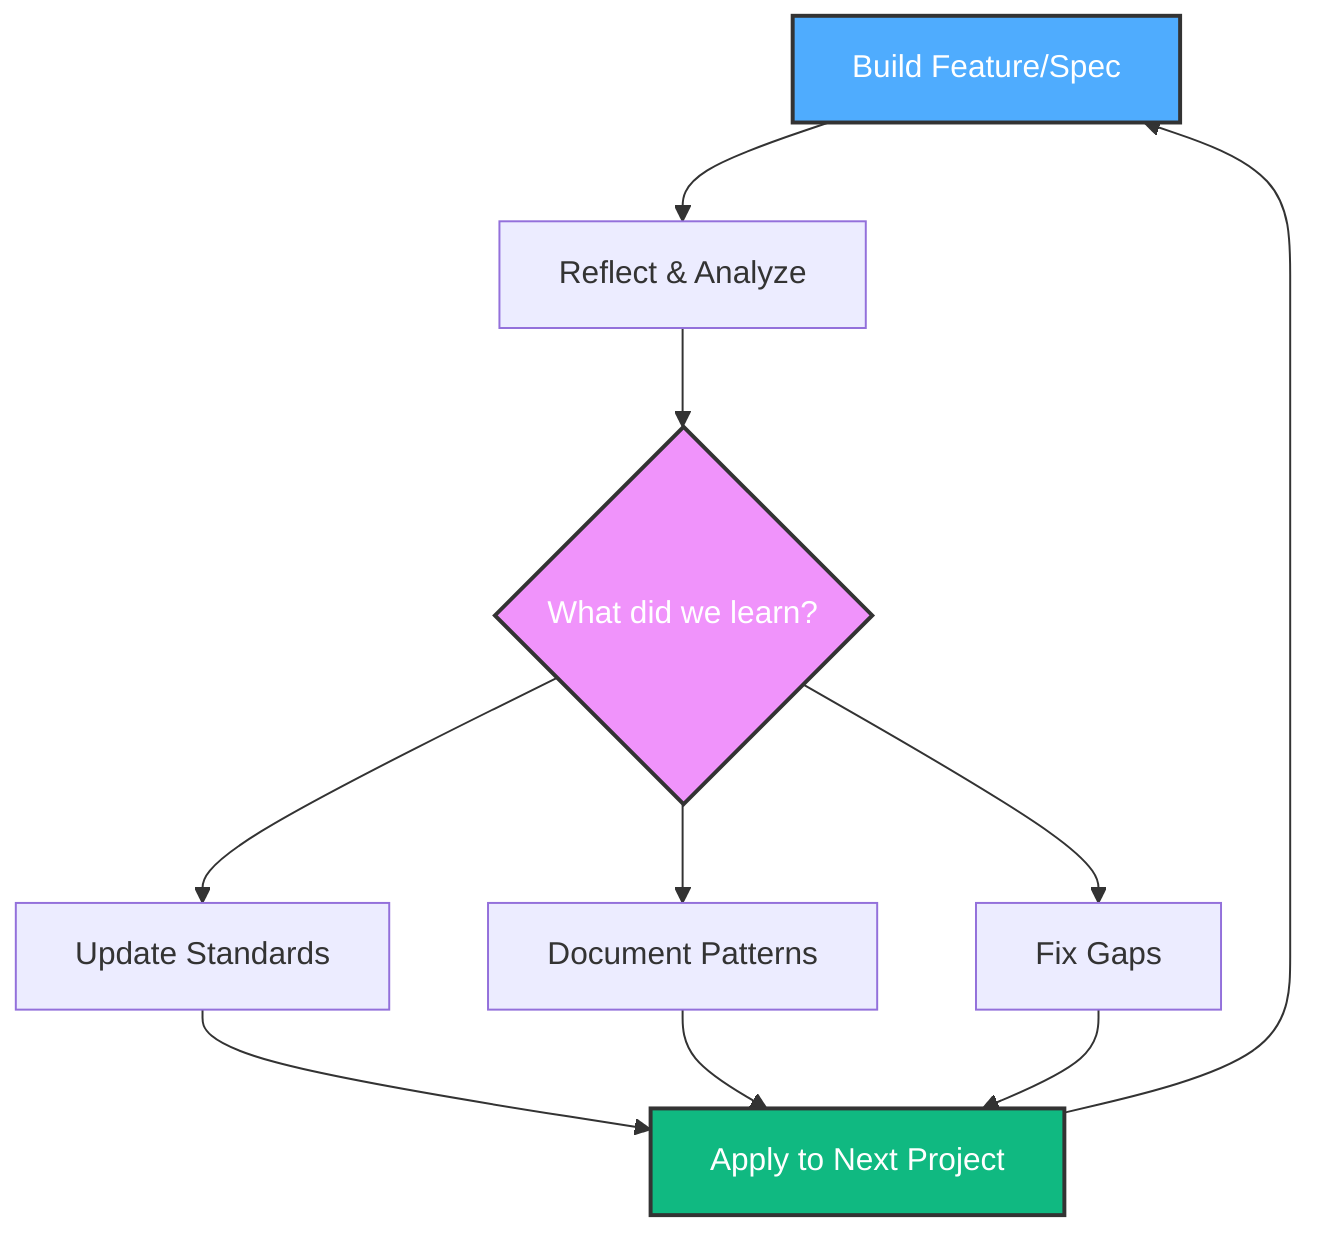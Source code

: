 graph TD
    A[Build Feature/Spec] --> B[Reflect & Analyze]
    B --> C{What did we learn?}
    C --> D[Update Standards]
    C --> E[Document Patterns]
    C --> F[Fix Gaps]
    D --> G[Apply to Next Project]
    E --> G
    F --> G
    G --> A
    
    style A fill:#4facfe,stroke:#333,stroke-width:2px,color:#fff
    style C fill:#f093fb,stroke:#333,stroke-width:2px,color:#fff
    style G fill:#10b981,stroke:#333,stroke-width:2px,color:#fff